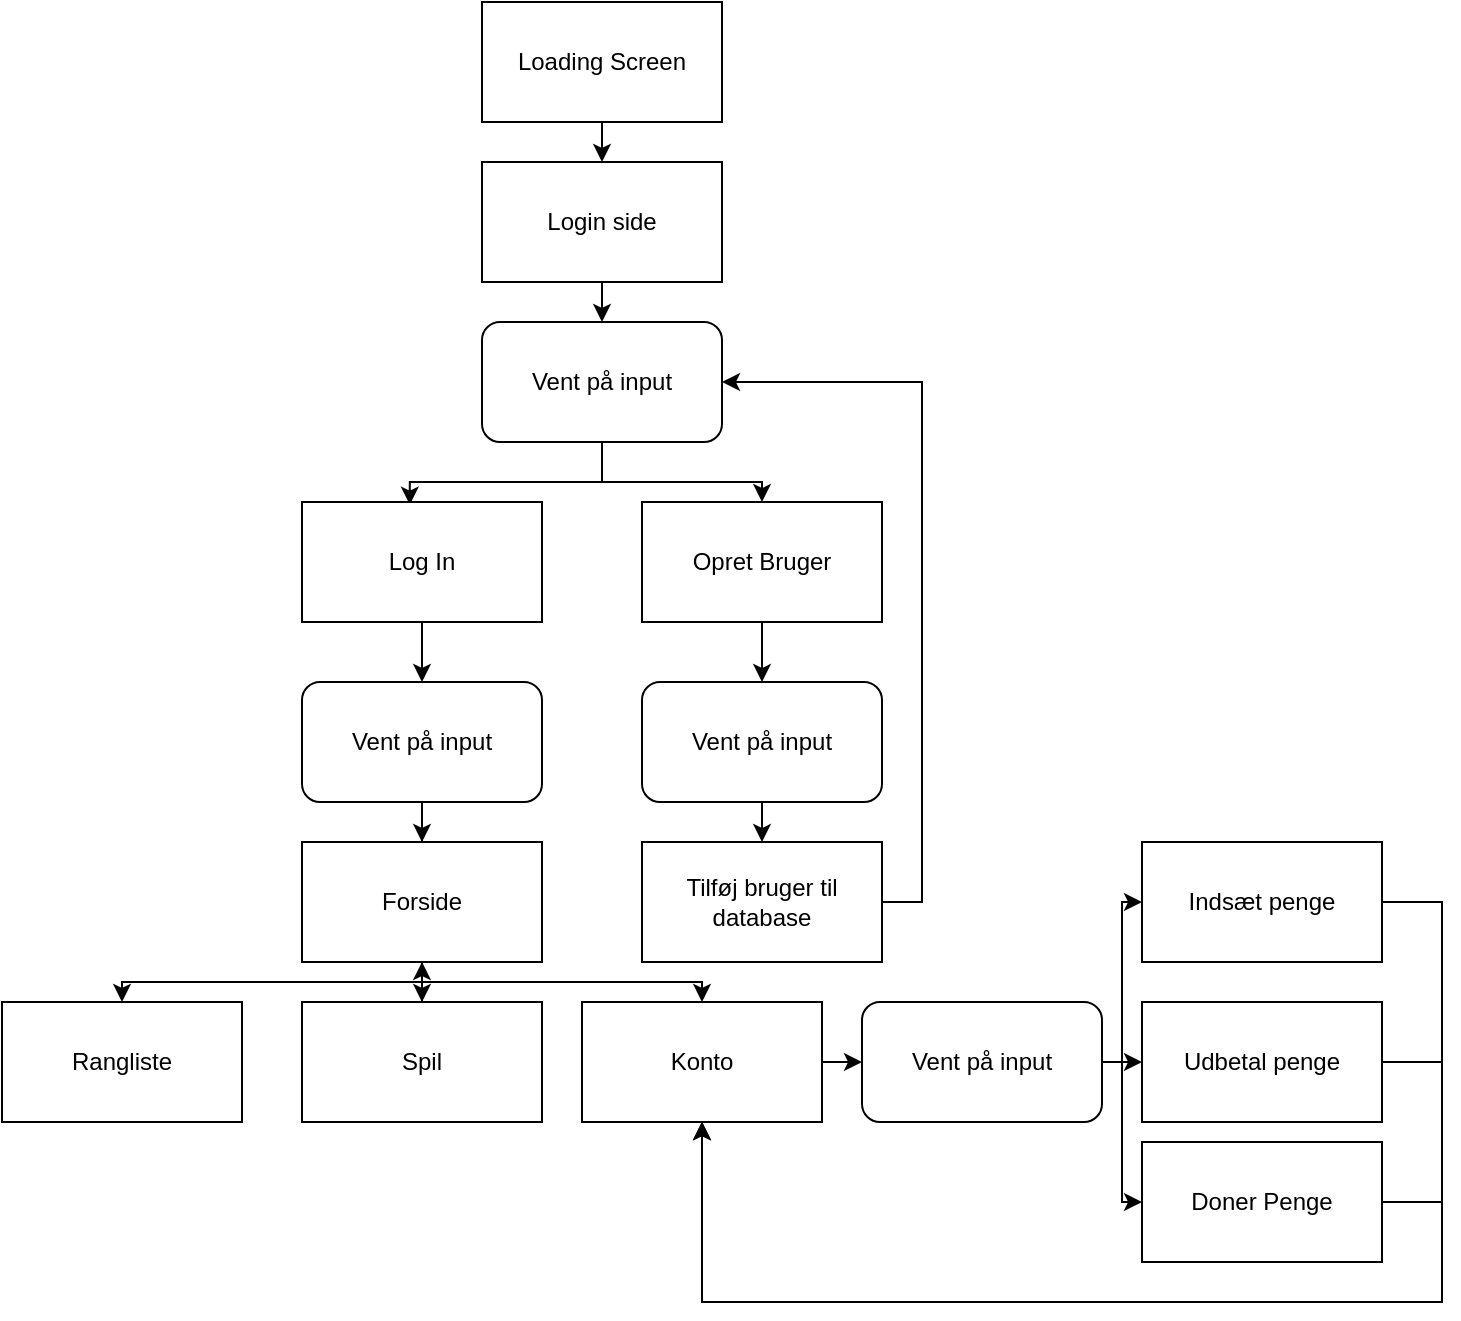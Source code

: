 <mxfile version="21.2.9" type="github">
  <diagram name="Page-1" id="eQBMagEIWrv4YlKGxzp6">
    <mxGraphModel dx="808" dy="447" grid="1" gridSize="10" guides="1" tooltips="1" connect="1" arrows="1" fold="1" page="1" pageScale="1" pageWidth="850" pageHeight="1100" math="0" shadow="0">
      <root>
        <mxCell id="0" />
        <mxCell id="1" parent="0" />
        <mxCell id="uMPThmOzlP2LcuOly7Mx-22" style="edgeStyle=orthogonalEdgeStyle;rounded=0;orthogonalLoop=1;jettySize=auto;html=1;exitX=0.5;exitY=1;exitDx=0;exitDy=0;entryX=0.5;entryY=0;entryDx=0;entryDy=0;" edge="1" parent="1" source="uMPThmOzlP2LcuOly7Mx-1" target="uMPThmOzlP2LcuOly7Mx-3">
          <mxGeometry relative="1" as="geometry" />
        </mxCell>
        <mxCell id="uMPThmOzlP2LcuOly7Mx-1" value="Loading Screen" style="rounded=0;whiteSpace=wrap;html=1;" vertex="1" parent="1">
          <mxGeometry x="310" y="70" width="120" height="60" as="geometry" />
        </mxCell>
        <mxCell id="uMPThmOzlP2LcuOly7Mx-23" style="edgeStyle=orthogonalEdgeStyle;rounded=0;orthogonalLoop=1;jettySize=auto;html=1;exitX=0.5;exitY=1;exitDx=0;exitDy=0;entryX=0.5;entryY=0;entryDx=0;entryDy=0;" edge="1" parent="1" source="uMPThmOzlP2LcuOly7Mx-3" target="uMPThmOzlP2LcuOly7Mx-6">
          <mxGeometry relative="1" as="geometry" />
        </mxCell>
        <mxCell id="uMPThmOzlP2LcuOly7Mx-3" value="Login side" style="rounded=0;whiteSpace=wrap;html=1;" vertex="1" parent="1">
          <mxGeometry x="310" y="150" width="120" height="60" as="geometry" />
        </mxCell>
        <mxCell id="uMPThmOzlP2LcuOly7Mx-24" style="edgeStyle=orthogonalEdgeStyle;rounded=0;orthogonalLoop=1;jettySize=auto;html=1;" edge="1" parent="1" source="uMPThmOzlP2LcuOly7Mx-6" target="uMPThmOzlP2LcuOly7Mx-8">
          <mxGeometry relative="1" as="geometry" />
        </mxCell>
        <mxCell id="uMPThmOzlP2LcuOly7Mx-25" style="edgeStyle=orthogonalEdgeStyle;rounded=0;orthogonalLoop=1;jettySize=auto;html=1;entryX=0.449;entryY=0.022;entryDx=0;entryDy=0;entryPerimeter=0;" edge="1" parent="1" source="uMPThmOzlP2LcuOly7Mx-6" target="uMPThmOzlP2LcuOly7Mx-7">
          <mxGeometry relative="1" as="geometry">
            <Array as="points">
              <mxPoint x="370" y="310" />
              <mxPoint x="274" y="310" />
            </Array>
          </mxGeometry>
        </mxCell>
        <mxCell id="uMPThmOzlP2LcuOly7Mx-6" value="Vent på input" style="rounded=1;whiteSpace=wrap;html=1;" vertex="1" parent="1">
          <mxGeometry x="310" y="230" width="120" height="60" as="geometry" />
        </mxCell>
        <mxCell id="uMPThmOzlP2LcuOly7Mx-29" style="edgeStyle=orthogonalEdgeStyle;rounded=0;orthogonalLoop=1;jettySize=auto;html=1;exitX=0.5;exitY=1;exitDx=0;exitDy=0;entryX=0.5;entryY=0;entryDx=0;entryDy=0;" edge="1" parent="1" source="uMPThmOzlP2LcuOly7Mx-7" target="uMPThmOzlP2LcuOly7Mx-11">
          <mxGeometry relative="1" as="geometry" />
        </mxCell>
        <mxCell id="uMPThmOzlP2LcuOly7Mx-7" value="Log In" style="rounded=0;whiteSpace=wrap;html=1;" vertex="1" parent="1">
          <mxGeometry x="220" y="320" width="120" height="60" as="geometry" />
        </mxCell>
        <mxCell id="uMPThmOzlP2LcuOly7Mx-26" style="edgeStyle=orthogonalEdgeStyle;rounded=0;orthogonalLoop=1;jettySize=auto;html=1;exitX=0.5;exitY=1;exitDx=0;exitDy=0;entryX=0.5;entryY=0;entryDx=0;entryDy=0;" edge="1" parent="1" source="uMPThmOzlP2LcuOly7Mx-8" target="uMPThmOzlP2LcuOly7Mx-9">
          <mxGeometry relative="1" as="geometry" />
        </mxCell>
        <mxCell id="uMPThmOzlP2LcuOly7Mx-8" value="Opret Bruger" style="rounded=0;whiteSpace=wrap;html=1;" vertex="1" parent="1">
          <mxGeometry x="390" y="320" width="120" height="60" as="geometry" />
        </mxCell>
        <mxCell id="uMPThmOzlP2LcuOly7Mx-27" style="edgeStyle=orthogonalEdgeStyle;rounded=0;orthogonalLoop=1;jettySize=auto;html=1;exitX=0.5;exitY=1;exitDx=0;exitDy=0;entryX=0.5;entryY=0;entryDx=0;entryDy=0;" edge="1" parent="1" source="uMPThmOzlP2LcuOly7Mx-9" target="uMPThmOzlP2LcuOly7Mx-10">
          <mxGeometry relative="1" as="geometry" />
        </mxCell>
        <mxCell id="uMPThmOzlP2LcuOly7Mx-9" value="Vent på input" style="rounded=1;whiteSpace=wrap;html=1;" vertex="1" parent="1">
          <mxGeometry x="390" y="410" width="120" height="60" as="geometry" />
        </mxCell>
        <mxCell id="uMPThmOzlP2LcuOly7Mx-28" style="edgeStyle=orthogonalEdgeStyle;rounded=0;orthogonalLoop=1;jettySize=auto;html=1;exitX=1;exitY=0.5;exitDx=0;exitDy=0;entryX=1;entryY=0.5;entryDx=0;entryDy=0;" edge="1" parent="1" source="uMPThmOzlP2LcuOly7Mx-10" target="uMPThmOzlP2LcuOly7Mx-6">
          <mxGeometry relative="1" as="geometry" />
        </mxCell>
        <mxCell id="uMPThmOzlP2LcuOly7Mx-10" value="Tilføj bruger til database" style="rounded=0;whiteSpace=wrap;html=1;" vertex="1" parent="1">
          <mxGeometry x="390" y="490" width="120" height="60" as="geometry" />
        </mxCell>
        <mxCell id="uMPThmOzlP2LcuOly7Mx-30" style="edgeStyle=orthogonalEdgeStyle;rounded=0;orthogonalLoop=1;jettySize=auto;html=1;entryX=0.5;entryY=0;entryDx=0;entryDy=0;" edge="1" parent="1" source="uMPThmOzlP2LcuOly7Mx-11" target="uMPThmOzlP2LcuOly7Mx-12">
          <mxGeometry relative="1" as="geometry" />
        </mxCell>
        <mxCell id="uMPThmOzlP2LcuOly7Mx-11" value="Vent på input" style="rounded=1;whiteSpace=wrap;html=1;" vertex="1" parent="1">
          <mxGeometry x="220" y="410" width="120" height="60" as="geometry" />
        </mxCell>
        <mxCell id="uMPThmOzlP2LcuOly7Mx-31" style="edgeStyle=orthogonalEdgeStyle;rounded=0;orthogonalLoop=1;jettySize=auto;html=1;entryX=0.5;entryY=0;entryDx=0;entryDy=0;" edge="1" parent="1" source="uMPThmOzlP2LcuOly7Mx-12" target="uMPThmOzlP2LcuOly7Mx-14">
          <mxGeometry relative="1" as="geometry" />
        </mxCell>
        <mxCell id="uMPThmOzlP2LcuOly7Mx-45" style="edgeStyle=orthogonalEdgeStyle;rounded=0;orthogonalLoop=1;jettySize=auto;html=1;" edge="1" parent="1" source="uMPThmOzlP2LcuOly7Mx-12" target="uMPThmOzlP2LcuOly7Mx-15">
          <mxGeometry relative="1" as="geometry">
            <Array as="points">
              <mxPoint x="280" y="560" />
              <mxPoint x="420" y="560" />
            </Array>
          </mxGeometry>
        </mxCell>
        <mxCell id="uMPThmOzlP2LcuOly7Mx-46" style="edgeStyle=orthogonalEdgeStyle;rounded=0;orthogonalLoop=1;jettySize=auto;html=1;" edge="1" parent="1" source="uMPThmOzlP2LcuOly7Mx-12" target="uMPThmOzlP2LcuOly7Mx-13">
          <mxGeometry relative="1" as="geometry">
            <Array as="points">
              <mxPoint x="280" y="560" />
              <mxPoint x="130" y="560" />
            </Array>
          </mxGeometry>
        </mxCell>
        <mxCell id="uMPThmOzlP2LcuOly7Mx-12" value="Forside" style="rounded=0;whiteSpace=wrap;html=1;" vertex="1" parent="1">
          <mxGeometry x="220" y="490" width="120" height="60" as="geometry" />
        </mxCell>
        <mxCell id="uMPThmOzlP2LcuOly7Mx-13" value="Rangliste" style="rounded=0;whiteSpace=wrap;html=1;" vertex="1" parent="1">
          <mxGeometry x="70" y="570" width="120" height="60" as="geometry" />
        </mxCell>
        <mxCell id="uMPThmOzlP2LcuOly7Mx-47" style="edgeStyle=orthogonalEdgeStyle;rounded=0;orthogonalLoop=1;jettySize=auto;html=1;" edge="1" parent="1" source="uMPThmOzlP2LcuOly7Mx-14" target="uMPThmOzlP2LcuOly7Mx-12">
          <mxGeometry relative="1" as="geometry" />
        </mxCell>
        <mxCell id="uMPThmOzlP2LcuOly7Mx-14" value="Spil" style="rounded=0;whiteSpace=wrap;html=1;" vertex="1" parent="1">
          <mxGeometry x="220" y="570" width="120" height="60" as="geometry" />
        </mxCell>
        <mxCell id="uMPThmOzlP2LcuOly7Mx-34" style="edgeStyle=orthogonalEdgeStyle;rounded=0;orthogonalLoop=1;jettySize=auto;html=1;exitX=1;exitY=0.5;exitDx=0;exitDy=0;entryX=0;entryY=0.5;entryDx=0;entryDy=0;" edge="1" parent="1" source="uMPThmOzlP2LcuOly7Mx-15" target="uMPThmOzlP2LcuOly7Mx-19">
          <mxGeometry relative="1" as="geometry" />
        </mxCell>
        <mxCell id="uMPThmOzlP2LcuOly7Mx-15" value="Konto" style="rounded=0;whiteSpace=wrap;html=1;" vertex="1" parent="1">
          <mxGeometry x="360" y="570" width="120" height="60" as="geometry" />
        </mxCell>
        <mxCell id="uMPThmOzlP2LcuOly7Mx-43" style="edgeStyle=orthogonalEdgeStyle;rounded=0;orthogonalLoop=1;jettySize=auto;html=1;entryX=0.5;entryY=1;entryDx=0;entryDy=0;" edge="1" parent="1" source="uMPThmOzlP2LcuOly7Mx-18" target="uMPThmOzlP2LcuOly7Mx-15">
          <mxGeometry relative="1" as="geometry">
            <Array as="points">
              <mxPoint x="790" y="600" />
              <mxPoint x="790" y="720" />
              <mxPoint x="420" y="720" />
            </Array>
          </mxGeometry>
        </mxCell>
        <mxCell id="uMPThmOzlP2LcuOly7Mx-18" value="Udbetal penge" style="rounded=0;whiteSpace=wrap;html=1;" vertex="1" parent="1">
          <mxGeometry x="640" y="570" width="120" height="60" as="geometry" />
        </mxCell>
        <mxCell id="uMPThmOzlP2LcuOly7Mx-35" style="edgeStyle=orthogonalEdgeStyle;rounded=0;orthogonalLoop=1;jettySize=auto;html=1;exitX=1;exitY=0.5;exitDx=0;exitDy=0;entryX=0;entryY=0.5;entryDx=0;entryDy=0;" edge="1" parent="1" source="uMPThmOzlP2LcuOly7Mx-19" target="uMPThmOzlP2LcuOly7Mx-18">
          <mxGeometry relative="1" as="geometry" />
        </mxCell>
        <mxCell id="uMPThmOzlP2LcuOly7Mx-37" style="edgeStyle=orthogonalEdgeStyle;rounded=0;orthogonalLoop=1;jettySize=auto;html=1;exitX=1;exitY=0.5;exitDx=0;exitDy=0;entryX=0;entryY=0.5;entryDx=0;entryDy=0;" edge="1" parent="1" source="uMPThmOzlP2LcuOly7Mx-19" target="uMPThmOzlP2LcuOly7Mx-20">
          <mxGeometry relative="1" as="geometry">
            <Array as="points">
              <mxPoint x="630" y="600" />
              <mxPoint x="630" y="520" />
            </Array>
          </mxGeometry>
        </mxCell>
        <mxCell id="uMPThmOzlP2LcuOly7Mx-39" style="edgeStyle=orthogonalEdgeStyle;rounded=0;orthogonalLoop=1;jettySize=auto;html=1;exitX=1;exitY=0.5;exitDx=0;exitDy=0;entryX=0;entryY=0.5;entryDx=0;entryDy=0;" edge="1" parent="1" source="uMPThmOzlP2LcuOly7Mx-19" target="uMPThmOzlP2LcuOly7Mx-21">
          <mxGeometry relative="1" as="geometry">
            <Array as="points">
              <mxPoint x="630" y="600" />
              <mxPoint x="630" y="670" />
            </Array>
          </mxGeometry>
        </mxCell>
        <mxCell id="uMPThmOzlP2LcuOly7Mx-19" value="Vent på input" style="rounded=1;whiteSpace=wrap;html=1;" vertex="1" parent="1">
          <mxGeometry x="500" y="570" width="120" height="60" as="geometry" />
        </mxCell>
        <mxCell id="uMPThmOzlP2LcuOly7Mx-44" style="edgeStyle=orthogonalEdgeStyle;rounded=0;orthogonalLoop=1;jettySize=auto;html=1;entryX=0.5;entryY=1;entryDx=0;entryDy=0;" edge="1" parent="1" source="uMPThmOzlP2LcuOly7Mx-20" target="uMPThmOzlP2LcuOly7Mx-15">
          <mxGeometry relative="1" as="geometry">
            <Array as="points">
              <mxPoint x="790" y="520" />
              <mxPoint x="790" y="720" />
              <mxPoint x="420" y="720" />
            </Array>
          </mxGeometry>
        </mxCell>
        <mxCell id="uMPThmOzlP2LcuOly7Mx-20" value="Indsæt penge" style="rounded=0;whiteSpace=wrap;html=1;" vertex="1" parent="1">
          <mxGeometry x="640" y="490" width="120" height="60" as="geometry" />
        </mxCell>
        <mxCell id="uMPThmOzlP2LcuOly7Mx-40" style="edgeStyle=orthogonalEdgeStyle;rounded=0;orthogonalLoop=1;jettySize=auto;html=1;entryX=0.5;entryY=1;entryDx=0;entryDy=0;" edge="1" parent="1" source="uMPThmOzlP2LcuOly7Mx-21" target="uMPThmOzlP2LcuOly7Mx-15">
          <mxGeometry relative="1" as="geometry">
            <Array as="points">
              <mxPoint x="790" y="670" />
              <mxPoint x="790" y="720" />
              <mxPoint x="420" y="720" />
            </Array>
          </mxGeometry>
        </mxCell>
        <mxCell id="uMPThmOzlP2LcuOly7Mx-21" value="Doner Penge" style="rounded=0;whiteSpace=wrap;html=1;" vertex="1" parent="1">
          <mxGeometry x="640" y="640" width="120" height="60" as="geometry" />
        </mxCell>
      </root>
    </mxGraphModel>
  </diagram>
</mxfile>

